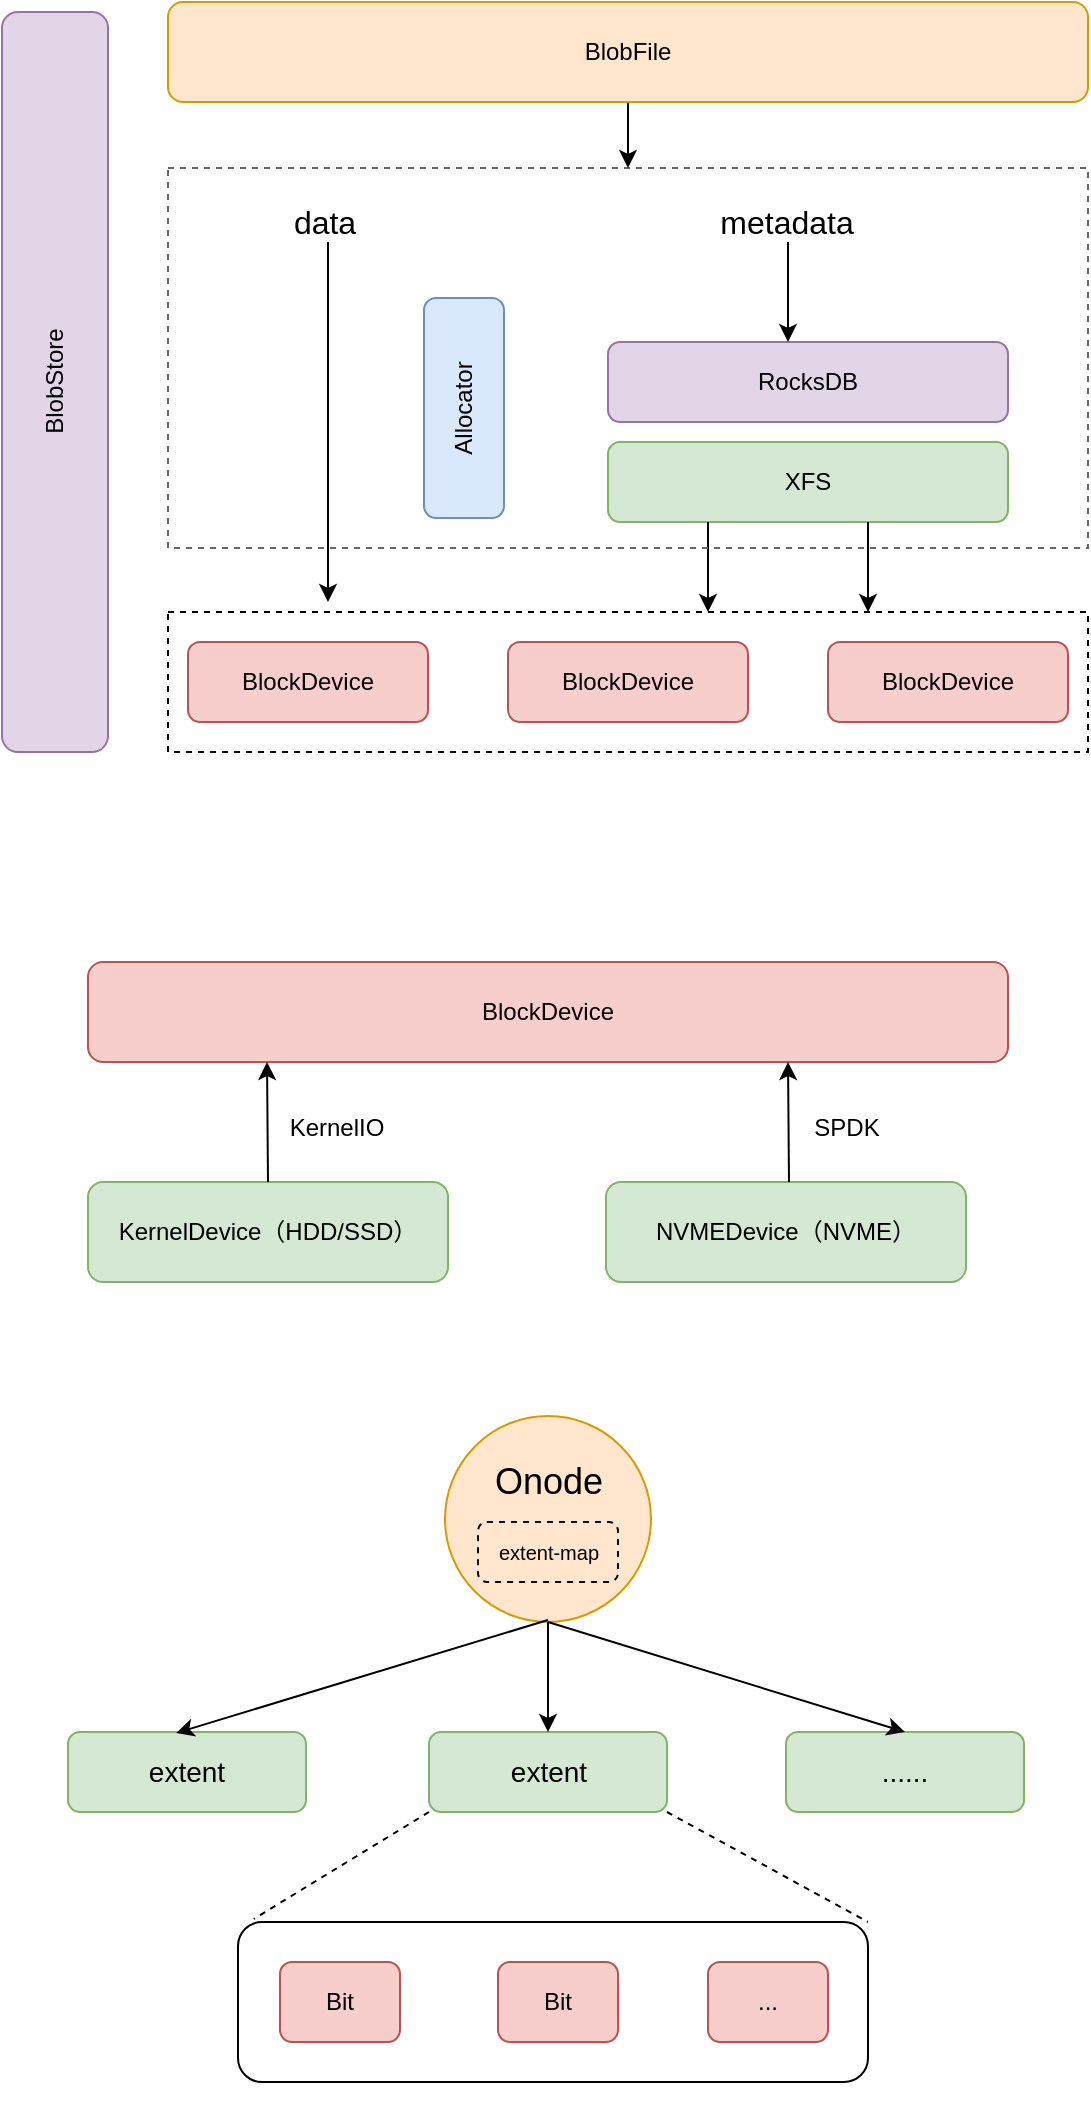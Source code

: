<mxfile version="24.7.0" type="github">
  <diagram name="第 1 页" id="hEk644xWBqWTwLnJDk1-">
    <mxGraphModel dx="1026" dy="772" grid="1" gridSize="10" guides="1" tooltips="1" connect="1" arrows="1" fold="1" page="1" pageScale="1" pageWidth="827" pageHeight="1169" math="0" shadow="0">
      <root>
        <mxCell id="0" />
        <mxCell id="1" parent="0" />
        <mxCell id="mA4usco_O7YDniZOFgtf-1" value="BlockDevice" style="rounded=1;whiteSpace=wrap;html=1;fillColor=#f8cecc;strokeColor=#b85450;" parent="1" vertex="1">
          <mxGeometry x="280" y="400" width="120" height="40" as="geometry" />
        </mxCell>
        <mxCell id="mA4usco_O7YDniZOFgtf-3" value="BlockDevice" style="rounded=1;whiteSpace=wrap;html=1;fillColor=#f8cecc;strokeColor=#b85450;" parent="1" vertex="1">
          <mxGeometry x="440" y="400" width="120" height="40" as="geometry" />
        </mxCell>
        <mxCell id="mA4usco_O7YDniZOFgtf-4" value="BlockDevice" style="rounded=1;whiteSpace=wrap;html=1;fillColor=#f8cecc;strokeColor=#b85450;" parent="1" vertex="1">
          <mxGeometry x="600" y="400" width="120" height="40" as="geometry" />
        </mxCell>
        <mxCell id="mA4usco_O7YDniZOFgtf-5" value="" style="rounded=0;whiteSpace=wrap;html=1;fillColor=none;dashed=1;" parent="1" vertex="1">
          <mxGeometry x="270" y="385" width="460" height="70" as="geometry" />
        </mxCell>
        <mxCell id="mA4usco_O7YDniZOFgtf-6" value="" style="endArrow=classic;html=1;rounded=0;" parent="1" edge="1">
          <mxGeometry width="50" height="50" relative="1" as="geometry">
            <mxPoint x="350" y="200" as="sourcePoint" />
            <mxPoint x="350" y="380" as="targetPoint" />
          </mxGeometry>
        </mxCell>
        <mxCell id="mA4usco_O7YDniZOFgtf-7" value="Allocator" style="rounded=1;whiteSpace=wrap;html=1;fillColor=#dae8fc;strokeColor=#6c8ebf;rotation=-90;" parent="1" vertex="1">
          <mxGeometry x="363" y="263" width="110" height="40" as="geometry" />
        </mxCell>
        <mxCell id="mA4usco_O7YDniZOFgtf-9" value="RocksDB" style="rounded=1;whiteSpace=wrap;html=1;fillColor=#e1d5e7;strokeColor=#9673a6;" parent="1" vertex="1">
          <mxGeometry x="490" y="250" width="200" height="40" as="geometry" />
        </mxCell>
        <mxCell id="mA4usco_O7YDniZOFgtf-10" value="XFS" style="rounded=1;whiteSpace=wrap;html=1;fillColor=#d5e8d4;strokeColor=#82b366;" parent="1" vertex="1">
          <mxGeometry x="490" y="300" width="200" height="40" as="geometry" />
        </mxCell>
        <mxCell id="mA4usco_O7YDniZOFgtf-13" value="" style="endArrow=classic;html=1;rounded=0;" parent="1" edge="1">
          <mxGeometry width="50" height="50" relative="1" as="geometry">
            <mxPoint x="540" y="340" as="sourcePoint" />
            <mxPoint x="540" y="385" as="targetPoint" />
          </mxGeometry>
        </mxCell>
        <mxCell id="mA4usco_O7YDniZOFgtf-14" value="" style="endArrow=classic;html=1;rounded=0;" parent="1" edge="1">
          <mxGeometry width="50" height="50" relative="1" as="geometry">
            <mxPoint x="620" y="340" as="sourcePoint" />
            <mxPoint x="620" y="385" as="targetPoint" />
          </mxGeometry>
        </mxCell>
        <mxCell id="mA4usco_O7YDniZOFgtf-15" value="" style="endArrow=classic;html=1;rounded=0;" parent="1" edge="1">
          <mxGeometry width="50" height="50" relative="1" as="geometry">
            <mxPoint x="580" y="200" as="sourcePoint" />
            <mxPoint x="580" y="250" as="targetPoint" />
          </mxGeometry>
        </mxCell>
        <mxCell id="mA4usco_O7YDniZOFgtf-16" value="metadata" style="text;html=1;align=center;verticalAlign=middle;resizable=0;points=[];autosize=1;strokeColor=none;fillColor=none;fontSize=16;" parent="1" vertex="1">
          <mxGeometry x="534" y="175" width="90" height="30" as="geometry" />
        </mxCell>
        <mxCell id="mA4usco_O7YDniZOFgtf-17" value="data" style="text;html=1;align=center;verticalAlign=middle;resizable=0;points=[];autosize=1;strokeColor=none;fillColor=none;fontSize=16;" parent="1" vertex="1">
          <mxGeometry x="323" y="175" width="50" height="30" as="geometry" />
        </mxCell>
        <mxCell id="mA4usco_O7YDniZOFgtf-18" value="" style="rounded=0;whiteSpace=wrap;html=1;fillColor=none;dashed=1;fontColor=#333333;strokeColor=#666666;" parent="1" vertex="1">
          <mxGeometry x="270" y="163" width="460" height="190" as="geometry" />
        </mxCell>
        <mxCell id="mA4usco_O7YDniZOFgtf-21" value="" style="edgeStyle=orthogonalEdgeStyle;rounded=0;orthogonalLoop=1;jettySize=auto;html=1;" parent="1" source="mA4usco_O7YDniZOFgtf-19" target="mA4usco_O7YDniZOFgtf-18" edge="1">
          <mxGeometry relative="1" as="geometry" />
        </mxCell>
        <mxCell id="mA4usco_O7YDniZOFgtf-19" value="BlobFile" style="rounded=1;whiteSpace=wrap;html=1;fillColor=#ffe6cc;strokeColor=#d79b00;" parent="1" vertex="1">
          <mxGeometry x="270" y="80" width="460" height="50" as="geometry" />
        </mxCell>
        <mxCell id="mA4usco_O7YDniZOFgtf-42" value="BlobStore" style="rounded=1;whiteSpace=wrap;html=1;rotation=-90;fillColor=#e1d5e7;strokeColor=#9673a6;" parent="1" vertex="1">
          <mxGeometry x="28.5" y="243.5" width="370" height="53" as="geometry" />
        </mxCell>
        <mxCell id="uBYIenyCoJej_w_-4nAD-5" value="BlockDevice" style="rounded=1;whiteSpace=wrap;html=1;fillColor=#f8cecc;strokeColor=#b85450;" vertex="1" parent="1">
          <mxGeometry x="230" y="560" width="460" height="50" as="geometry" />
        </mxCell>
        <mxCell id="uBYIenyCoJej_w_-4nAD-6" value="KernelDevice（HDD/SSD）" style="rounded=1;whiteSpace=wrap;html=1;fillColor=#d5e8d4;strokeColor=#82b366;" vertex="1" parent="1">
          <mxGeometry x="230" y="670" width="180" height="50" as="geometry" />
        </mxCell>
        <mxCell id="uBYIenyCoJej_w_-4nAD-7" value="NVMEDevice（NVME）" style="rounded=1;whiteSpace=wrap;html=1;fillColor=#d5e8d4;strokeColor=#82b366;" vertex="1" parent="1">
          <mxGeometry x="489" y="670" width="180" height="50" as="geometry" />
        </mxCell>
        <mxCell id="uBYIenyCoJej_w_-4nAD-12" value="" style="endArrow=classic;html=1;rounded=0;" edge="1" parent="1">
          <mxGeometry width="50" height="50" relative="1" as="geometry">
            <mxPoint x="320" y="670" as="sourcePoint" />
            <mxPoint x="319.5" y="610" as="targetPoint" />
          </mxGeometry>
        </mxCell>
        <mxCell id="uBYIenyCoJej_w_-4nAD-13" value="KernelIO" style="text;html=1;align=center;verticalAlign=middle;resizable=0;points=[];autosize=1;strokeColor=none;fillColor=none;" vertex="1" parent="1">
          <mxGeometry x="321" y="630" width="65" height="26" as="geometry" />
        </mxCell>
        <mxCell id="uBYIenyCoJej_w_-4nAD-14" value="" style="endArrow=classic;html=1;rounded=0;" edge="1" parent="1">
          <mxGeometry width="50" height="50" relative="1" as="geometry">
            <mxPoint x="580.5" y="670" as="sourcePoint" />
            <mxPoint x="580" y="610" as="targetPoint" />
          </mxGeometry>
        </mxCell>
        <mxCell id="uBYIenyCoJej_w_-4nAD-15" value="SPDK" style="text;html=1;align=center;verticalAlign=middle;resizable=0;points=[];autosize=1;strokeColor=none;fillColor=none;" vertex="1" parent="1">
          <mxGeometry x="579" y="628" width="60" height="30" as="geometry" />
        </mxCell>
        <mxCell id="uBYIenyCoJej_w_-4nAD-18" value="" style="ellipse;whiteSpace=wrap;html=1;aspect=fixed;fillColor=#ffe6cc;strokeColor=#d79b00;" vertex="1" parent="1">
          <mxGeometry x="408.5" y="787" width="103" height="103" as="geometry" />
        </mxCell>
        <mxCell id="uBYIenyCoJej_w_-4nAD-19" value="extent-map" style="text;html=1;align=center;verticalAlign=middle;resizable=0;points=[];autosize=1;strokeColor=default;fillColor=none;dashed=1;fontSize=10;rounded=1;" vertex="1" parent="1">
          <mxGeometry x="425" y="840" width="70" height="30" as="geometry" />
        </mxCell>
        <mxCell id="uBYIenyCoJej_w_-4nAD-21" value="extent" style="rounded=1;whiteSpace=wrap;html=1;fontSize=14;fillColor=#d5e8d4;strokeColor=#82b366;" vertex="1" parent="1">
          <mxGeometry x="220" y="945" width="119" height="40" as="geometry" />
        </mxCell>
        <mxCell id="uBYIenyCoJej_w_-4nAD-22" value="extent" style="rounded=1;whiteSpace=wrap;html=1;fontSize=14;fillColor=#d5e8d4;strokeColor=#82b366;" vertex="1" parent="1">
          <mxGeometry x="400.5" y="945" width="119" height="40" as="geometry" />
        </mxCell>
        <mxCell id="uBYIenyCoJej_w_-4nAD-23" value="......" style="rounded=1;whiteSpace=wrap;html=1;fontSize=14;fillColor=#d5e8d4;strokeColor=#82b366;" vertex="1" parent="1">
          <mxGeometry x="579" y="945" width="119" height="40" as="geometry" />
        </mxCell>
        <mxCell id="uBYIenyCoJej_w_-4nAD-24" value="" style="endArrow=classic;html=1;rounded=0;entryX=0.454;entryY=0.013;entryDx=0;entryDy=0;entryPerimeter=0;" edge="1" parent="1" target="uBYIenyCoJej_w_-4nAD-21">
          <mxGeometry width="50" height="50" relative="1" as="geometry">
            <mxPoint x="460" y="889" as="sourcePoint" />
            <mxPoint x="530" y="800" as="targetPoint" />
          </mxGeometry>
        </mxCell>
        <mxCell id="uBYIenyCoJej_w_-4nAD-25" value="" style="endArrow=classic;html=1;rounded=0;exitX=0.5;exitY=1;exitDx=0;exitDy=0;" edge="1" parent="1" source="uBYIenyCoJej_w_-4nAD-18" target="uBYIenyCoJej_w_-4nAD-22">
          <mxGeometry width="50" height="50" relative="1" as="geometry">
            <mxPoint x="480" y="850" as="sourcePoint" />
            <mxPoint x="530" y="800" as="targetPoint" />
          </mxGeometry>
        </mxCell>
        <mxCell id="uBYIenyCoJej_w_-4nAD-26" value="" style="endArrow=classic;html=1;rounded=0;entryX=0.5;entryY=0;entryDx=0;entryDy=0;exitX=0.5;exitY=1;exitDx=0;exitDy=0;" edge="1" parent="1" source="uBYIenyCoJej_w_-4nAD-18" target="uBYIenyCoJej_w_-4nAD-23">
          <mxGeometry width="50" height="50" relative="1" as="geometry">
            <mxPoint x="480" y="850" as="sourcePoint" />
            <mxPoint x="530" y="800" as="targetPoint" />
          </mxGeometry>
        </mxCell>
        <mxCell id="uBYIenyCoJej_w_-4nAD-27" value="" style="rounded=1;whiteSpace=wrap;html=1;fillColor=none;" vertex="1" parent="1">
          <mxGeometry x="305" y="1040" width="315" height="80" as="geometry" />
        </mxCell>
        <mxCell id="uBYIenyCoJej_w_-4nAD-28" style="edgeStyle=orthogonalEdgeStyle;rounded=0;orthogonalLoop=1;jettySize=auto;html=1;exitX=0.5;exitY=1;exitDx=0;exitDy=0;" edge="1" parent="1" source="uBYIenyCoJej_w_-4nAD-27" target="uBYIenyCoJej_w_-4nAD-27">
          <mxGeometry relative="1" as="geometry" />
        </mxCell>
        <mxCell id="uBYIenyCoJej_w_-4nAD-29" value="Bit" style="rounded=1;whiteSpace=wrap;html=1;fillColor=#f8cecc;strokeColor=#b85450;" vertex="1" parent="1">
          <mxGeometry x="326" y="1060" width="60" height="40" as="geometry" />
        </mxCell>
        <mxCell id="uBYIenyCoJej_w_-4nAD-30" value="Bit" style="rounded=1;whiteSpace=wrap;html=1;fillColor=#f8cecc;strokeColor=#b85450;" vertex="1" parent="1">
          <mxGeometry x="435" y="1060" width="60" height="40" as="geometry" />
        </mxCell>
        <mxCell id="uBYIenyCoJej_w_-4nAD-31" value="..." style="rounded=1;whiteSpace=wrap;html=1;fillColor=#f8cecc;strokeColor=#b85450;" vertex="1" parent="1">
          <mxGeometry x="540" y="1060" width="60" height="40" as="geometry" />
        </mxCell>
        <mxCell id="uBYIenyCoJej_w_-4nAD-32" value="" style="endArrow=none;html=1;rounded=0;entryX=0.025;entryY=-0.019;entryDx=0;entryDy=0;entryPerimeter=0;exitX=0;exitY=1;exitDx=0;exitDy=0;dashed=1;" edge="1" parent="1" source="uBYIenyCoJej_w_-4nAD-22" target="uBYIenyCoJej_w_-4nAD-27">
          <mxGeometry width="50" height="50" relative="1" as="geometry">
            <mxPoint x="480" y="850" as="sourcePoint" />
            <mxPoint x="530" y="800" as="targetPoint" />
          </mxGeometry>
        </mxCell>
        <mxCell id="uBYIenyCoJej_w_-4nAD-33" value="" style="endArrow=none;html=1;rounded=0;entryX=1;entryY=0;entryDx=0;entryDy=0;exitX=1;exitY=1;exitDx=0;exitDy=0;dashed=1;" edge="1" parent="1" source="uBYIenyCoJej_w_-4nAD-22" target="uBYIenyCoJej_w_-4nAD-27">
          <mxGeometry width="50" height="50" relative="1" as="geometry">
            <mxPoint x="480" y="850" as="sourcePoint" />
            <mxPoint x="530" y="800" as="targetPoint" />
          </mxGeometry>
        </mxCell>
        <mxCell id="uBYIenyCoJej_w_-4nAD-34" value="Onode" style="text;html=1;align=center;verticalAlign=middle;resizable=0;points=[];autosize=1;strokeColor=none;fillColor=none;fontSize=18;" vertex="1" parent="1">
          <mxGeometry x="420" y="800" width="80" height="40" as="geometry" />
        </mxCell>
      </root>
    </mxGraphModel>
  </diagram>
</mxfile>
